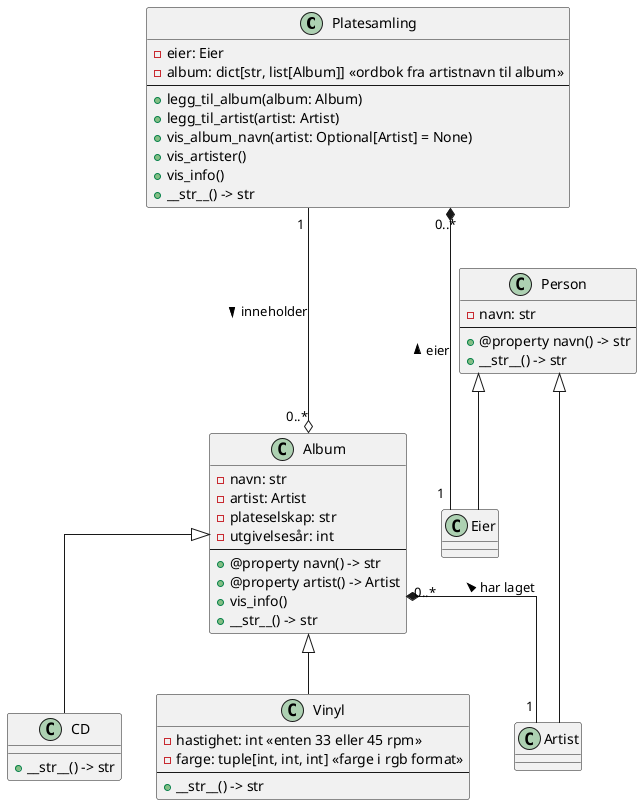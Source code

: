 @startuml modell

skinparam linetype ortho

class Platesamling {
    -eier: Eier
    -album: dict[str, list[Album]] <<ordbok fra artistnavn til album>>
    --
    +legg_til_album(album: Album)
    +legg_til_artist(artist: Artist)
    +vis_album_navn(artist: Optional[Artist] = None)
    +vis_artister()
    +vis_info()
    +__str__() -> str
}

class Album {
    -navn: str
    -artist: Artist
    -plateselskap: str
    -utgivelsesår: int
    --
    +@property navn() -> str
    +@property artist() -> Artist
    +vis_info()
    +__str__() -> str
}

class CD {
    +__str__() -> str
}

class Vinyl {
    -hastighet: int <<enten 33 eller 45 rpm>>
    -farge: tuple[int, int, int] <<farge i rgb format>>
    --
    +__str__() -> str
}

class Person {
    -navn: str
    --
    +@property navn() -> str
    +__str__() -> str
}

class Eier

class Artist

Platesamling "0..*" *--- "1" Eier : < eier
Platesamling "1" ---o "0..*" Album : > inneholder

Album "0..*" *-- "1" Artist : < har laget

Person <|-- Eier
Person <|-- Artist

Album <|-- CD
Album <|-- Vinyl

@enduml